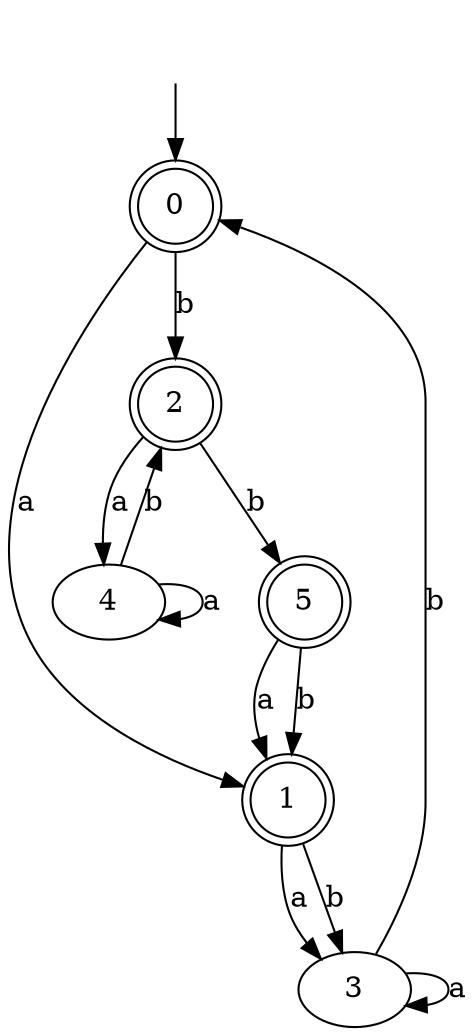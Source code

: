 digraph RandomDFA {
  __start0 [label="", shape=none];
  __start0 -> 0 [label=""];
  0 [shape=circle] [shape=doublecircle]
  0 -> 1 [label="a"]
  0 -> 2 [label="b"]
  1 [shape=doublecircle]
  1 -> 3 [label="a"]
  1 -> 3 [label="b"]
  2 [shape=doublecircle]
  2 -> 4 [label="a"]
  2 -> 5 [label="b"]
  3
  3 -> 3 [label="a"]
  3 -> 0 [label="b"]
  4
  4 -> 4 [label="a"]
  4 -> 2 [label="b"]
  5 [shape=doublecircle]
  5 -> 1 [label="a"]
  5 -> 1 [label="b"]
}
